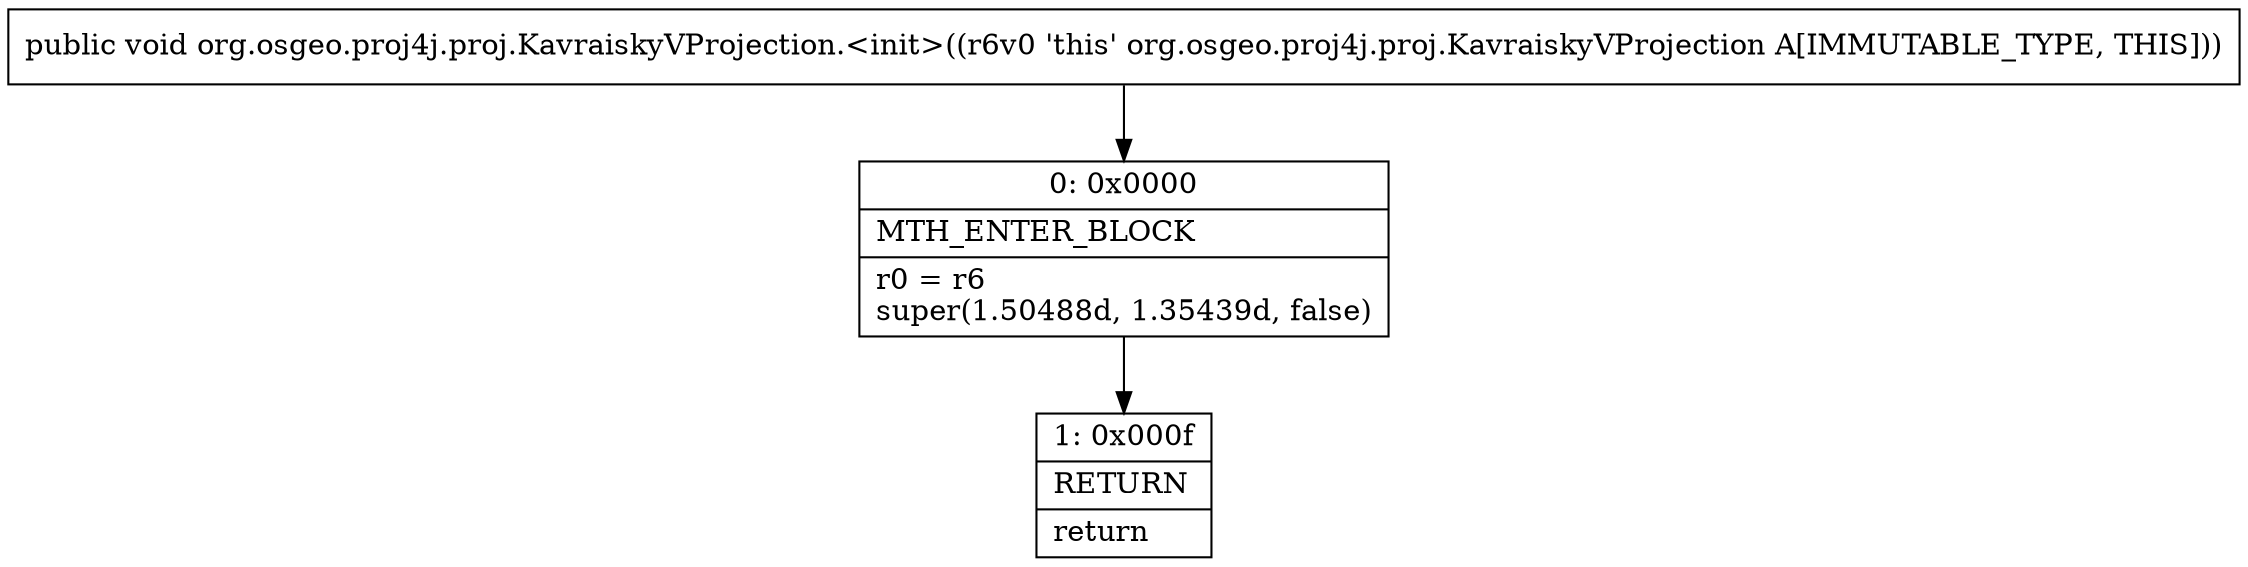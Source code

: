 digraph "CFG fororg.osgeo.proj4j.proj.KavraiskyVProjection.\<init\>()V" {
Node_0 [shape=record,label="{0\:\ 0x0000|MTH_ENTER_BLOCK\l|r0 = r6\lsuper(1.50488d, 1.35439d, false)\l}"];
Node_1 [shape=record,label="{1\:\ 0x000f|RETURN\l|return\l}"];
MethodNode[shape=record,label="{public void org.osgeo.proj4j.proj.KavraiskyVProjection.\<init\>((r6v0 'this' org.osgeo.proj4j.proj.KavraiskyVProjection A[IMMUTABLE_TYPE, THIS])) }"];
MethodNode -> Node_0;
Node_0 -> Node_1;
}

